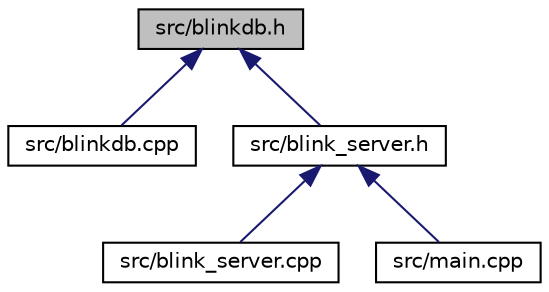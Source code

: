 digraph "src/blinkdb.h"
{
 // LATEX_PDF_SIZE
  edge [fontname="Helvetica",fontsize="10",labelfontname="Helvetica",labelfontsize="10"];
  node [fontname="Helvetica",fontsize="10",shape=record];
  Node1 [label="src/blinkdb.h",height=0.2,width=0.4,color="black", fillcolor="grey75", style="filled", fontcolor="black",tooltip="Header file for the BlinkDB in-memory database with LRU caching."];
  Node1 -> Node2 [dir="back",color="midnightblue",fontsize="10",style="solid",fontname="Helvetica"];
  Node2 [label="src/blinkdb.cpp",height=0.2,width=0.4,color="black", fillcolor="white", style="filled",URL="$blinkdb_8cpp.html",tooltip="Implementation of the BlinkDB class."];
  Node1 -> Node3 [dir="back",color="midnightblue",fontsize="10",style="solid",fontname="Helvetica"];
  Node3 [label="src/blink_server.h",height=0.2,width=0.4,color="black", fillcolor="white", style="filled",URL="$blink__server_8h.html",tooltip="Header file for the BlinkServer class implementing a Redis-like server."];
  Node3 -> Node4 [dir="back",color="midnightblue",fontsize="10",style="solid",fontname="Helvetica"];
  Node4 [label="src/blink_server.cpp",height=0.2,width=0.4,color="black", fillcolor="white", style="filled",URL="$blink__server_8cpp.html",tooltip="Implementation of the BlinkServer class."];
  Node3 -> Node5 [dir="back",color="midnightblue",fontsize="10",style="solid",fontname="Helvetica"];
  Node5 [label="src/main.cpp",height=0.2,width=0.4,color="black", fillcolor="white", style="filled",URL="$main_8cpp.html",tooltip="Main entry point for the BlinkServer application."];
}
